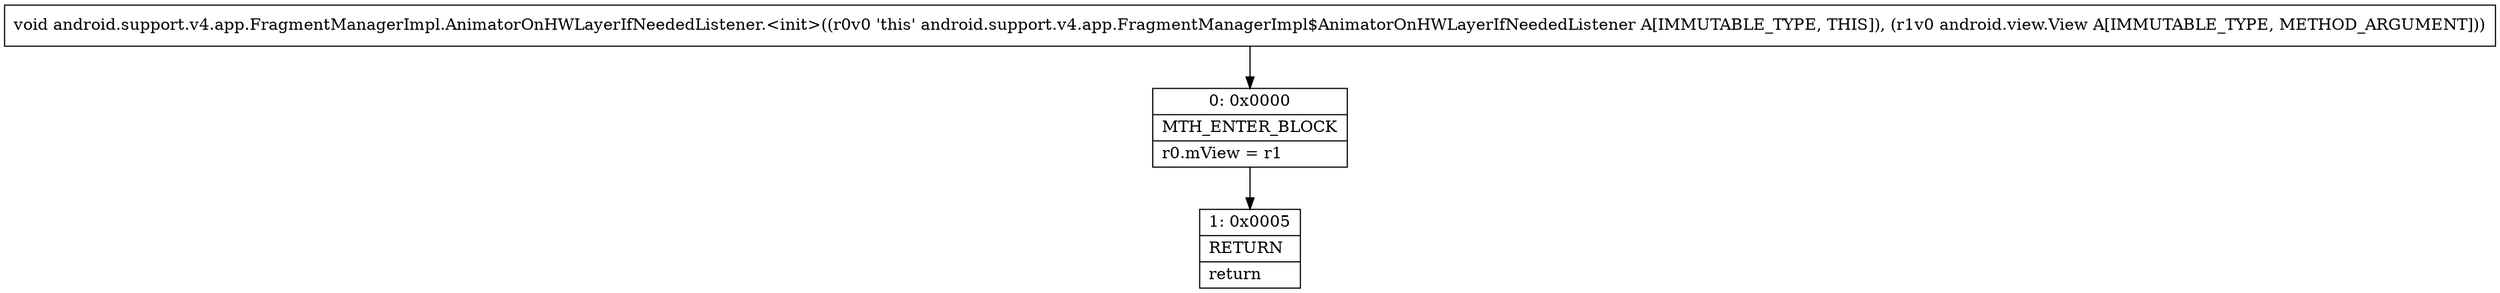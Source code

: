 digraph "CFG forandroid.support.v4.app.FragmentManagerImpl.AnimatorOnHWLayerIfNeededListener.\<init\>(Landroid\/view\/View;)V" {
Node_0 [shape=record,label="{0\:\ 0x0000|MTH_ENTER_BLOCK\l|r0.mView = r1\l}"];
Node_1 [shape=record,label="{1\:\ 0x0005|RETURN\l|return\l}"];
MethodNode[shape=record,label="{void android.support.v4.app.FragmentManagerImpl.AnimatorOnHWLayerIfNeededListener.\<init\>((r0v0 'this' android.support.v4.app.FragmentManagerImpl$AnimatorOnHWLayerIfNeededListener A[IMMUTABLE_TYPE, THIS]), (r1v0 android.view.View A[IMMUTABLE_TYPE, METHOD_ARGUMENT])) }"];
MethodNode -> Node_0;
Node_0 -> Node_1;
}


